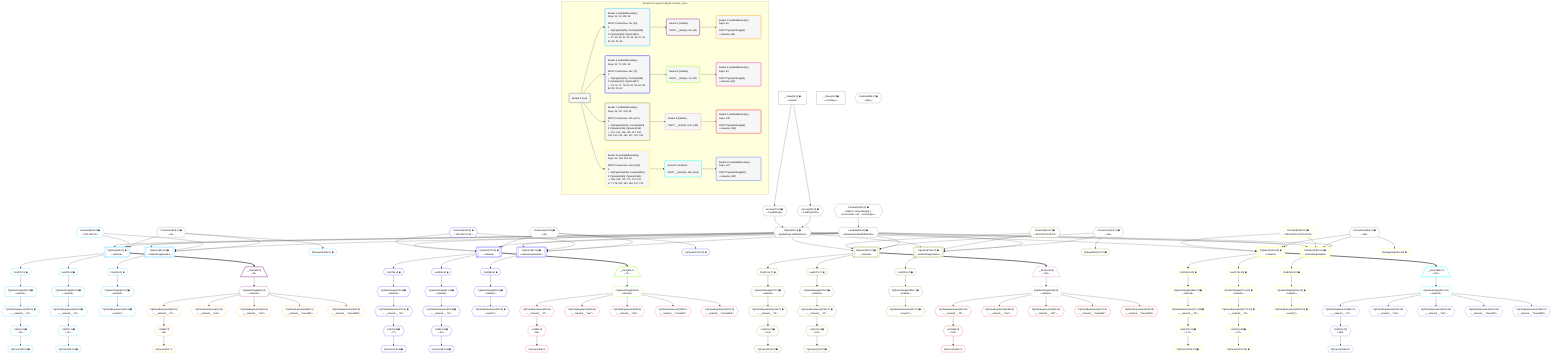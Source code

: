 %%{init: {'themeVariables': { 'fontSize': '12px'}}}%%
graph TD
    classDef path fill:#eee,stroke:#000,color:#000
    classDef plan fill:#fff,stroke-width:1px,color:#000
    classDef itemplan fill:#fff,stroke-width:2px,color:#000
    classDef unbatchedplan fill:#dff,stroke-width:1px,color:#000
    classDef sideeffectplan fill:#fcc,stroke-width:2px,color:#000
    classDef bucket fill:#f6f6f6,color:#000,stroke-width:2px,text-align:left


    %% plan dependencies
    Object22{{"Object[22∈0] ➊<br />ᐸ{pgSettings,withPgClient}ᐳ"}}:::plan
    Access20{{"Access[20∈0] ➊<br />ᐸ2.pgSettingsᐳ"}}:::plan
    Access21{{"Access[21∈0] ➊<br />ᐸ2.withPgClientᐳ"}}:::plan
    Access20 & Access21 --> Object22
    __Value2["__Value[2∈0] ➊<br />ᐸcontextᐳ"]:::plan
    __Value2 --> Access20
    __Value2 --> Access21
    Lambda203{{"Lambda[203∈0] ➊<br />ᐸcalculateLimitAndOffsetSQLᐳ"}}:::plan
    Constant261{{"Constant[261∈0] ➊<br />ᐸ[Object: null prototype] {   cursorLower: null,   cursorUppeᐳ"}}:::plan
    Constant261 --> Lambda203
    __Value4["__Value[4∈0] ➊<br />ᐸrootValueᐳ"]:::plan
    Connection23{{"Connection[23∈0] ➊<br />ᐸ19ᐳ"}}:::plan
    Constant38{{"Constant[38∈0] ➊<br />ᐸfalseᐳ"}}:::plan
    Connection70{{"Connection[70∈0] ➊<br />ᐸ68ᐳ"}}:::plan
    Connection117{{"Connection[117∈0] ➊<br />ᐸ115ᐳ"}}:::plan
    Connection164{{"Connection[164∈0] ➊<br />ᐸ162ᐳ"}}:::plan
    PgSelect24[["PgSelect[24∈1] ➊<br />ᐸnetworkᐳ"]]:::plan
    Constant260{{"Constant[260∈1] ➊<br />ᐸ'192.168.0.0'ᐳ"}}:::plan
    Object22 & Constant260 & Connection23 & Lambda203 --> PgSelect24
    PgSelect40[["PgSelect[40∈1] ➊<br />ᐸnetwork(aggregate)ᐳ"]]:::plan
    Object22 & Constant260 & Connection23 & Lambda203 --> PgSelect40
    PgPageInfo25{{"PgPageInfo[25∈1] ➊"}}:::plan
    Connection23 --> PgPageInfo25
    First27{{"First[27∈1] ➊"}}:::plan
    PgSelect24 --> First27
    PgSelectSingle28{{"PgSelectSingle[28∈1] ➊<br />ᐸnetworkᐳ"}}:::plan
    First27 --> PgSelectSingle28
    PgCursor29{{"PgCursor[29∈1] ➊"}}:::plan
    List31{{"List[31∈1] ➊<br />ᐸ30ᐳ"}}:::plan
    List31 --> PgCursor29
    PgClassExpression30{{"PgClassExpression[30∈1] ➊<br />ᐸ__network__.”id”ᐳ"}}:::plan
    PgSelectSingle28 --> PgClassExpression30
    PgClassExpression30 --> List31
    Last33{{"Last[33∈1] ➊"}}:::plan
    PgSelect24 --> Last33
    PgSelectSingle34{{"PgSelectSingle[34∈1] ➊<br />ᐸnetworkᐳ"}}:::plan
    Last33 --> PgSelectSingle34
    PgCursor35{{"PgCursor[35∈1] ➊"}}:::plan
    List37{{"List[37∈1] ➊<br />ᐸ36ᐳ"}}:::plan
    List37 --> PgCursor35
    PgClassExpression36{{"PgClassExpression[36∈1] ➊<br />ᐸ__network__.”id”ᐳ"}}:::plan
    PgSelectSingle34 --> PgClassExpression36
    PgClassExpression36 --> List37
    First41{{"First[41∈1] ➊"}}:::plan
    PgSelect40 --> First41
    PgSelectSingle42{{"PgSelectSingle[42∈1] ➊<br />ᐸnetworkᐳ"}}:::plan
    First41 --> PgSelectSingle42
    PgClassExpression43{{"PgClassExpression[43∈1] ➊<br />ᐸcount(*)ᐳ"}}:::plan
    PgSelectSingle42 --> PgClassExpression43
    __Item45[/"__Item[45∈2]<br />ᐸ24ᐳ"\]:::itemplan
    PgSelect24 ==> __Item45
    PgSelectSingle46{{"PgSelectSingle[46∈2]<br />ᐸnetworkᐳ"}}:::plan
    __Item45 --> PgSelectSingle46
    PgCursor47{{"PgCursor[47∈3]"}}:::plan
    List49{{"List[49∈3]<br />ᐸ48ᐳ"}}:::plan
    List49 --> PgCursor47
    PgClassExpression48{{"PgClassExpression[48∈3]<br />ᐸ__network__.”id”ᐳ"}}:::plan
    PgSelectSingle46 --> PgClassExpression48
    PgClassExpression48 --> List49
    PgClassExpression51{{"PgClassExpression[51∈3]<br />ᐸ__network__.”inet”ᐳ"}}:::plan
    PgSelectSingle46 --> PgClassExpression51
    PgClassExpression52{{"PgClassExpression[52∈3]<br />ᐸ__network__.”cidr”ᐳ"}}:::plan
    PgSelectSingle46 --> PgClassExpression52
    PgClassExpression53{{"PgClassExpression[53∈3]<br />ᐸ__network__.”macaddr”ᐳ"}}:::plan
    PgSelectSingle46 --> PgClassExpression53
    PgClassExpression54{{"PgClassExpression[54∈3]<br />ᐸ__network__.”macaddr8”ᐳ"}}:::plan
    PgSelectSingle46 --> PgClassExpression54
    PgSelect71[["PgSelect[71∈4] ➊<br />ᐸnetworkᐳ"]]:::plan
    Constant262{{"Constant[262∈4] ➊<br />ᐸ'192.168.0.0/16'ᐳ"}}:::plan
    Object22 & Constant262 & Connection70 & Lambda203 --> PgSelect71
    PgSelect87[["PgSelect[87∈4] ➊<br />ᐸnetwork(aggregate)ᐳ"]]:::plan
    Object22 & Constant262 & Connection70 & Lambda203 --> PgSelect87
    PgPageInfo72{{"PgPageInfo[72∈4] ➊"}}:::plan
    Connection70 --> PgPageInfo72
    First74{{"First[74∈4] ➊"}}:::plan
    PgSelect71 --> First74
    PgSelectSingle75{{"PgSelectSingle[75∈4] ➊<br />ᐸnetworkᐳ"}}:::plan
    First74 --> PgSelectSingle75
    PgCursor76{{"PgCursor[76∈4] ➊"}}:::plan
    List78{{"List[78∈4] ➊<br />ᐸ77ᐳ"}}:::plan
    List78 --> PgCursor76
    PgClassExpression77{{"PgClassExpression[77∈4] ➊<br />ᐸ__network__.”id”ᐳ"}}:::plan
    PgSelectSingle75 --> PgClassExpression77
    PgClassExpression77 --> List78
    Last80{{"Last[80∈4] ➊"}}:::plan
    PgSelect71 --> Last80
    PgSelectSingle81{{"PgSelectSingle[81∈4] ➊<br />ᐸnetworkᐳ"}}:::plan
    Last80 --> PgSelectSingle81
    PgCursor82{{"PgCursor[82∈4] ➊"}}:::plan
    List84{{"List[84∈4] ➊<br />ᐸ83ᐳ"}}:::plan
    List84 --> PgCursor82
    PgClassExpression83{{"PgClassExpression[83∈4] ➊<br />ᐸ__network__.”id”ᐳ"}}:::plan
    PgSelectSingle81 --> PgClassExpression83
    PgClassExpression83 --> List84
    First88{{"First[88∈4] ➊"}}:::plan
    PgSelect87 --> First88
    PgSelectSingle89{{"PgSelectSingle[89∈4] ➊<br />ᐸnetworkᐳ"}}:::plan
    First88 --> PgSelectSingle89
    PgClassExpression90{{"PgClassExpression[90∈4] ➊<br />ᐸcount(*)ᐳ"}}:::plan
    PgSelectSingle89 --> PgClassExpression90
    __Item92[/"__Item[92∈5]<br />ᐸ71ᐳ"\]:::itemplan
    PgSelect71 ==> __Item92
    PgSelectSingle93{{"PgSelectSingle[93∈5]<br />ᐸnetworkᐳ"}}:::plan
    __Item92 --> PgSelectSingle93
    PgCursor94{{"PgCursor[94∈6]"}}:::plan
    List96{{"List[96∈6]<br />ᐸ95ᐳ"}}:::plan
    List96 --> PgCursor94
    PgClassExpression95{{"PgClassExpression[95∈6]<br />ᐸ__network__.”id”ᐳ"}}:::plan
    PgSelectSingle93 --> PgClassExpression95
    PgClassExpression95 --> List96
    PgClassExpression98{{"PgClassExpression[98∈6]<br />ᐸ__network__.”inet”ᐳ"}}:::plan
    PgSelectSingle93 --> PgClassExpression98
    PgClassExpression99{{"PgClassExpression[99∈6]<br />ᐸ__network__.”cidr”ᐳ"}}:::plan
    PgSelectSingle93 --> PgClassExpression99
    PgClassExpression100{{"PgClassExpression[100∈6]<br />ᐸ__network__.”macaddr”ᐳ"}}:::plan
    PgSelectSingle93 --> PgClassExpression100
    PgClassExpression101{{"PgClassExpression[101∈6]<br />ᐸ__network__.”macaddr8”ᐳ"}}:::plan
    PgSelectSingle93 --> PgClassExpression101
    PgSelect118[["PgSelect[118∈7] ➊<br />ᐸnetworkᐳ"]]:::plan
    Constant263{{"Constant[263∈7] ➊<br />ᐸ'08:00:2b:01:02:03'ᐳ"}}:::plan
    Object22 & Constant263 & Connection117 & Lambda203 --> PgSelect118
    PgSelect134[["PgSelect[134∈7] ➊<br />ᐸnetwork(aggregate)ᐳ"]]:::plan
    Object22 & Constant263 & Connection117 & Lambda203 --> PgSelect134
    PgPageInfo119{{"PgPageInfo[119∈7] ➊"}}:::plan
    Connection117 --> PgPageInfo119
    First121{{"First[121∈7] ➊"}}:::plan
    PgSelect118 --> First121
    PgSelectSingle122{{"PgSelectSingle[122∈7] ➊<br />ᐸnetworkᐳ"}}:::plan
    First121 --> PgSelectSingle122
    PgCursor123{{"PgCursor[123∈7] ➊"}}:::plan
    List125{{"List[125∈7] ➊<br />ᐸ124ᐳ"}}:::plan
    List125 --> PgCursor123
    PgClassExpression124{{"PgClassExpression[124∈7] ➊<br />ᐸ__network__.”id”ᐳ"}}:::plan
    PgSelectSingle122 --> PgClassExpression124
    PgClassExpression124 --> List125
    Last127{{"Last[127∈7] ➊"}}:::plan
    PgSelect118 --> Last127
    PgSelectSingle128{{"PgSelectSingle[128∈7] ➊<br />ᐸnetworkᐳ"}}:::plan
    Last127 --> PgSelectSingle128
    PgCursor129{{"PgCursor[129∈7] ➊"}}:::plan
    List131{{"List[131∈7] ➊<br />ᐸ130ᐳ"}}:::plan
    List131 --> PgCursor129
    PgClassExpression130{{"PgClassExpression[130∈7] ➊<br />ᐸ__network__.”id”ᐳ"}}:::plan
    PgSelectSingle128 --> PgClassExpression130
    PgClassExpression130 --> List131
    First135{{"First[135∈7] ➊"}}:::plan
    PgSelect134 --> First135
    PgSelectSingle136{{"PgSelectSingle[136∈7] ➊<br />ᐸnetworkᐳ"}}:::plan
    First135 --> PgSelectSingle136
    PgClassExpression137{{"PgClassExpression[137∈7] ➊<br />ᐸcount(*)ᐳ"}}:::plan
    PgSelectSingle136 --> PgClassExpression137
    __Item139[/"__Item[139∈8]<br />ᐸ118ᐳ"\]:::itemplan
    PgSelect118 ==> __Item139
    PgSelectSingle140{{"PgSelectSingle[140∈8]<br />ᐸnetworkᐳ"}}:::plan
    __Item139 --> PgSelectSingle140
    PgCursor141{{"PgCursor[141∈9]"}}:::plan
    List143{{"List[143∈9]<br />ᐸ142ᐳ"}}:::plan
    List143 --> PgCursor141
    PgClassExpression142{{"PgClassExpression[142∈9]<br />ᐸ__network__.”id”ᐳ"}}:::plan
    PgSelectSingle140 --> PgClassExpression142
    PgClassExpression142 --> List143
    PgClassExpression145{{"PgClassExpression[145∈9]<br />ᐸ__network__.”inet”ᐳ"}}:::plan
    PgSelectSingle140 --> PgClassExpression145
    PgClassExpression146{{"PgClassExpression[146∈9]<br />ᐸ__network__.”cidr”ᐳ"}}:::plan
    PgSelectSingle140 --> PgClassExpression146
    PgClassExpression147{{"PgClassExpression[147∈9]<br />ᐸ__network__.”macaddr”ᐳ"}}:::plan
    PgSelectSingle140 --> PgClassExpression147
    PgClassExpression148{{"PgClassExpression[148∈9]<br />ᐸ__network__.”macaddr8”ᐳ"}}:::plan
    PgSelectSingle140 --> PgClassExpression148
    PgSelect165[["PgSelect[165∈10] ➊<br />ᐸnetworkᐳ"]]:::plan
    Constant264{{"Constant[264∈10] ➊<br />ᐸ'08:00:2b:01:02:03:04:05'ᐳ"}}:::plan
    Object22 & Constant264 & Connection164 & Lambda203 --> PgSelect165
    PgSelect181[["PgSelect[181∈10] ➊<br />ᐸnetwork(aggregate)ᐳ"]]:::plan
    Object22 & Constant264 & Connection164 & Lambda203 --> PgSelect181
    PgPageInfo166{{"PgPageInfo[166∈10] ➊"}}:::plan
    Connection164 --> PgPageInfo166
    First168{{"First[168∈10] ➊"}}:::plan
    PgSelect165 --> First168
    PgSelectSingle169{{"PgSelectSingle[169∈10] ➊<br />ᐸnetworkᐳ"}}:::plan
    First168 --> PgSelectSingle169
    PgCursor170{{"PgCursor[170∈10] ➊"}}:::plan
    List172{{"List[172∈10] ➊<br />ᐸ171ᐳ"}}:::plan
    List172 --> PgCursor170
    PgClassExpression171{{"PgClassExpression[171∈10] ➊<br />ᐸ__network__.”id”ᐳ"}}:::plan
    PgSelectSingle169 --> PgClassExpression171
    PgClassExpression171 --> List172
    Last174{{"Last[174∈10] ➊"}}:::plan
    PgSelect165 --> Last174
    PgSelectSingle175{{"PgSelectSingle[175∈10] ➊<br />ᐸnetworkᐳ"}}:::plan
    Last174 --> PgSelectSingle175
    PgCursor176{{"PgCursor[176∈10] ➊"}}:::plan
    List178{{"List[178∈10] ➊<br />ᐸ177ᐳ"}}:::plan
    List178 --> PgCursor176
    PgClassExpression177{{"PgClassExpression[177∈10] ➊<br />ᐸ__network__.”id”ᐳ"}}:::plan
    PgSelectSingle175 --> PgClassExpression177
    PgClassExpression177 --> List178
    First182{{"First[182∈10] ➊"}}:::plan
    PgSelect181 --> First182
    PgSelectSingle183{{"PgSelectSingle[183∈10] ➊<br />ᐸnetworkᐳ"}}:::plan
    First182 --> PgSelectSingle183
    PgClassExpression184{{"PgClassExpression[184∈10] ➊<br />ᐸcount(*)ᐳ"}}:::plan
    PgSelectSingle183 --> PgClassExpression184
    __Item186[/"__Item[186∈11]<br />ᐸ165ᐳ"\]:::itemplan
    PgSelect165 ==> __Item186
    PgSelectSingle187{{"PgSelectSingle[187∈11]<br />ᐸnetworkᐳ"}}:::plan
    __Item186 --> PgSelectSingle187
    PgCursor188{{"PgCursor[188∈12]"}}:::plan
    List190{{"List[190∈12]<br />ᐸ189ᐳ"}}:::plan
    List190 --> PgCursor188
    PgClassExpression189{{"PgClassExpression[189∈12]<br />ᐸ__network__.”id”ᐳ"}}:::plan
    PgSelectSingle187 --> PgClassExpression189
    PgClassExpression189 --> List190
    PgClassExpression192{{"PgClassExpression[192∈12]<br />ᐸ__network__.”inet”ᐳ"}}:::plan
    PgSelectSingle187 --> PgClassExpression192
    PgClassExpression193{{"PgClassExpression[193∈12]<br />ᐸ__network__.”cidr”ᐳ"}}:::plan
    PgSelectSingle187 --> PgClassExpression193
    PgClassExpression194{{"PgClassExpression[194∈12]<br />ᐸ__network__.”macaddr”ᐳ"}}:::plan
    PgSelectSingle187 --> PgClassExpression194
    PgClassExpression195{{"PgClassExpression[195∈12]<br />ᐸ__network__.”macaddr8”ᐳ"}}:::plan
    PgSelectSingle187 --> PgClassExpression195

    %% define steps

    subgraph "Buckets for queries/v4/pg11.network_types"
    Bucket0("Bucket 0 (root)"):::bucket
    classDef bucket0 stroke:#696969
    class Bucket0,__Value2,__Value4,Access20,Access21,Object22,Connection23,Constant38,Connection70,Connection117,Connection164,Lambda203,Constant261 bucket0
    Bucket1("Bucket 1 (nullableBoundary)<br />Deps: 22, 23, 203, 38<br /><br />ROOT Connectionᐸ19ᐳ[23]<br />1: <br />ᐳ: PgPageInfo[25], Constant[260]<br />2: PgSelect[24], PgSelect[40]<br />ᐳ: 27, 28, 30, 31, 33, 34, 36, 37, 41, 42, 43, 29, 35"):::bucket
    classDef bucket1 stroke:#00bfff
    class Bucket1,PgSelect24,PgPageInfo25,First27,PgSelectSingle28,PgCursor29,PgClassExpression30,List31,Last33,PgSelectSingle34,PgCursor35,PgClassExpression36,List37,PgSelect40,First41,PgSelectSingle42,PgClassExpression43,Constant260 bucket1
    Bucket2("Bucket 2 (listItem)<br /><br />ROOT __Item{2}ᐸ24ᐳ[45]"):::bucket
    classDef bucket2 stroke:#7f007f
    class Bucket2,__Item45,PgSelectSingle46 bucket2
    Bucket3("Bucket 3 (nullableBoundary)<br />Deps: 46<br /><br />ROOT PgSelectSingle{2}ᐸnetworkᐳ[46]"):::bucket
    classDef bucket3 stroke:#ffa500
    class Bucket3,PgCursor47,PgClassExpression48,List49,PgClassExpression51,PgClassExpression52,PgClassExpression53,PgClassExpression54 bucket3
    Bucket4("Bucket 4 (nullableBoundary)<br />Deps: 22, 70, 203, 38<br /><br />ROOT Connectionᐸ68ᐳ[70]<br />1: <br />ᐳ: PgPageInfo[72], Constant[262]<br />2: PgSelect[71], PgSelect[87]<br />ᐳ: 74, 75, 77, 78, 80, 81, 83, 84, 88, 89, 90, 76, 82"):::bucket
    classDef bucket4 stroke:#0000ff
    class Bucket4,PgSelect71,PgPageInfo72,First74,PgSelectSingle75,PgCursor76,PgClassExpression77,List78,Last80,PgSelectSingle81,PgCursor82,PgClassExpression83,List84,PgSelect87,First88,PgSelectSingle89,PgClassExpression90,Constant262 bucket4
    Bucket5("Bucket 5 (listItem)<br /><br />ROOT __Item{5}ᐸ71ᐳ[92]"):::bucket
    classDef bucket5 stroke:#7fff00
    class Bucket5,__Item92,PgSelectSingle93 bucket5
    Bucket6("Bucket 6 (nullableBoundary)<br />Deps: 93<br /><br />ROOT PgSelectSingle{5}ᐸnetworkᐳ[93]"):::bucket
    classDef bucket6 stroke:#ff1493
    class Bucket6,PgCursor94,PgClassExpression95,List96,PgClassExpression98,PgClassExpression99,PgClassExpression100,PgClassExpression101 bucket6
    Bucket7("Bucket 7 (nullableBoundary)<br />Deps: 22, 117, 203, 38<br /><br />ROOT Connectionᐸ115ᐳ[117]<br />1: <br />ᐳ: PgPageInfo[119], Constant[263]<br />2: PgSelect[118], PgSelect[134]<br />ᐳ: 121, 122, 124, 125, 127, 128, 130, 131, 135, 136, 137, 123, 129"):::bucket
    classDef bucket7 stroke:#808000
    class Bucket7,PgSelect118,PgPageInfo119,First121,PgSelectSingle122,PgCursor123,PgClassExpression124,List125,Last127,PgSelectSingle128,PgCursor129,PgClassExpression130,List131,PgSelect134,First135,PgSelectSingle136,PgClassExpression137,Constant263 bucket7
    Bucket8("Bucket 8 (listItem)<br /><br />ROOT __Item{8}ᐸ118ᐳ[139]"):::bucket
    classDef bucket8 stroke:#dda0dd
    class Bucket8,__Item139,PgSelectSingle140 bucket8
    Bucket9("Bucket 9 (nullableBoundary)<br />Deps: 140<br /><br />ROOT PgSelectSingle{8}ᐸnetworkᐳ[140]"):::bucket
    classDef bucket9 stroke:#ff0000
    class Bucket9,PgCursor141,PgClassExpression142,List143,PgClassExpression145,PgClassExpression146,PgClassExpression147,PgClassExpression148 bucket9
    Bucket10("Bucket 10 (nullableBoundary)<br />Deps: 22, 164, 203, 38<br /><br />ROOT Connectionᐸ162ᐳ[164]<br />1: <br />ᐳ: PgPageInfo[166], Constant[264]<br />2: PgSelect[165], PgSelect[181]<br />ᐳ: 168, 169, 171, 172, 174, 175, 177, 178, 182, 183, 184, 170, 176"):::bucket
    classDef bucket10 stroke:#ffff00
    class Bucket10,PgSelect165,PgPageInfo166,First168,PgSelectSingle169,PgCursor170,PgClassExpression171,List172,Last174,PgSelectSingle175,PgCursor176,PgClassExpression177,List178,PgSelect181,First182,PgSelectSingle183,PgClassExpression184,Constant264 bucket10
    Bucket11("Bucket 11 (listItem)<br /><br />ROOT __Item{11}ᐸ165ᐳ[186]"):::bucket
    classDef bucket11 stroke:#00ffff
    class Bucket11,__Item186,PgSelectSingle187 bucket11
    Bucket12("Bucket 12 (nullableBoundary)<br />Deps: 187<br /><br />ROOT PgSelectSingle{11}ᐸnetworkᐳ[187]"):::bucket
    classDef bucket12 stroke:#4169e1
    class Bucket12,PgCursor188,PgClassExpression189,List190,PgClassExpression192,PgClassExpression193,PgClassExpression194,PgClassExpression195 bucket12
    Bucket0 --> Bucket1 & Bucket4 & Bucket7 & Bucket10
    Bucket1 --> Bucket2
    Bucket2 --> Bucket3
    Bucket4 --> Bucket5
    Bucket5 --> Bucket6
    Bucket7 --> Bucket8
    Bucket8 --> Bucket9
    Bucket10 --> Bucket11
    Bucket11 --> Bucket12
    end